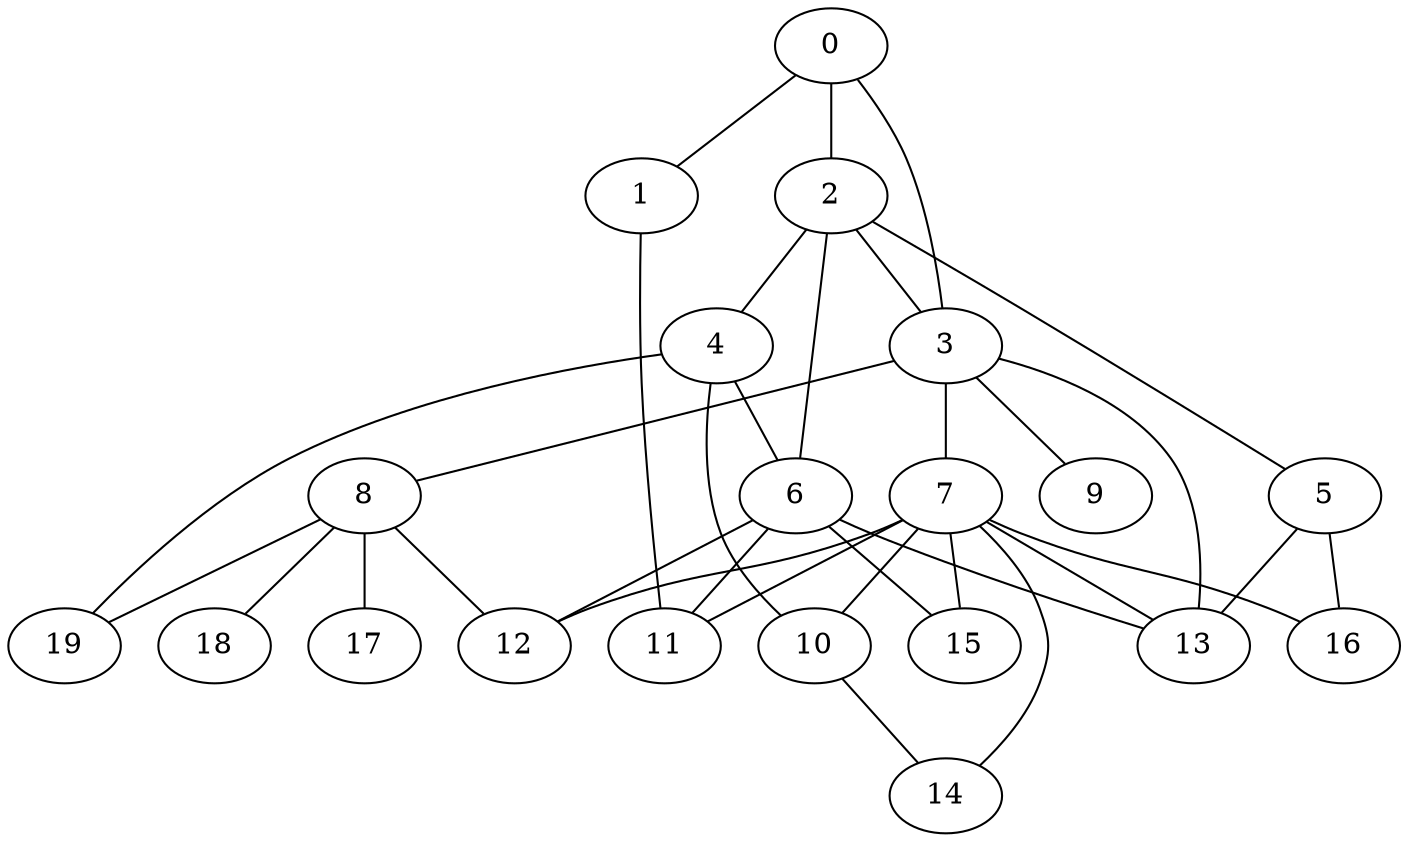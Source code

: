 graph graphname {0--1
0--2
0--3
1--11
2--3
2--4
2--5
2--6
3--7
3--8
3--9
3--13
4--6
4--10
4--19
5--13
5--16
6--11
6--12
6--13
6--15
7--10
7--11
7--12
7--13
7--14
7--15
7--16
8--12
8--17
8--18
8--19
10--14
}